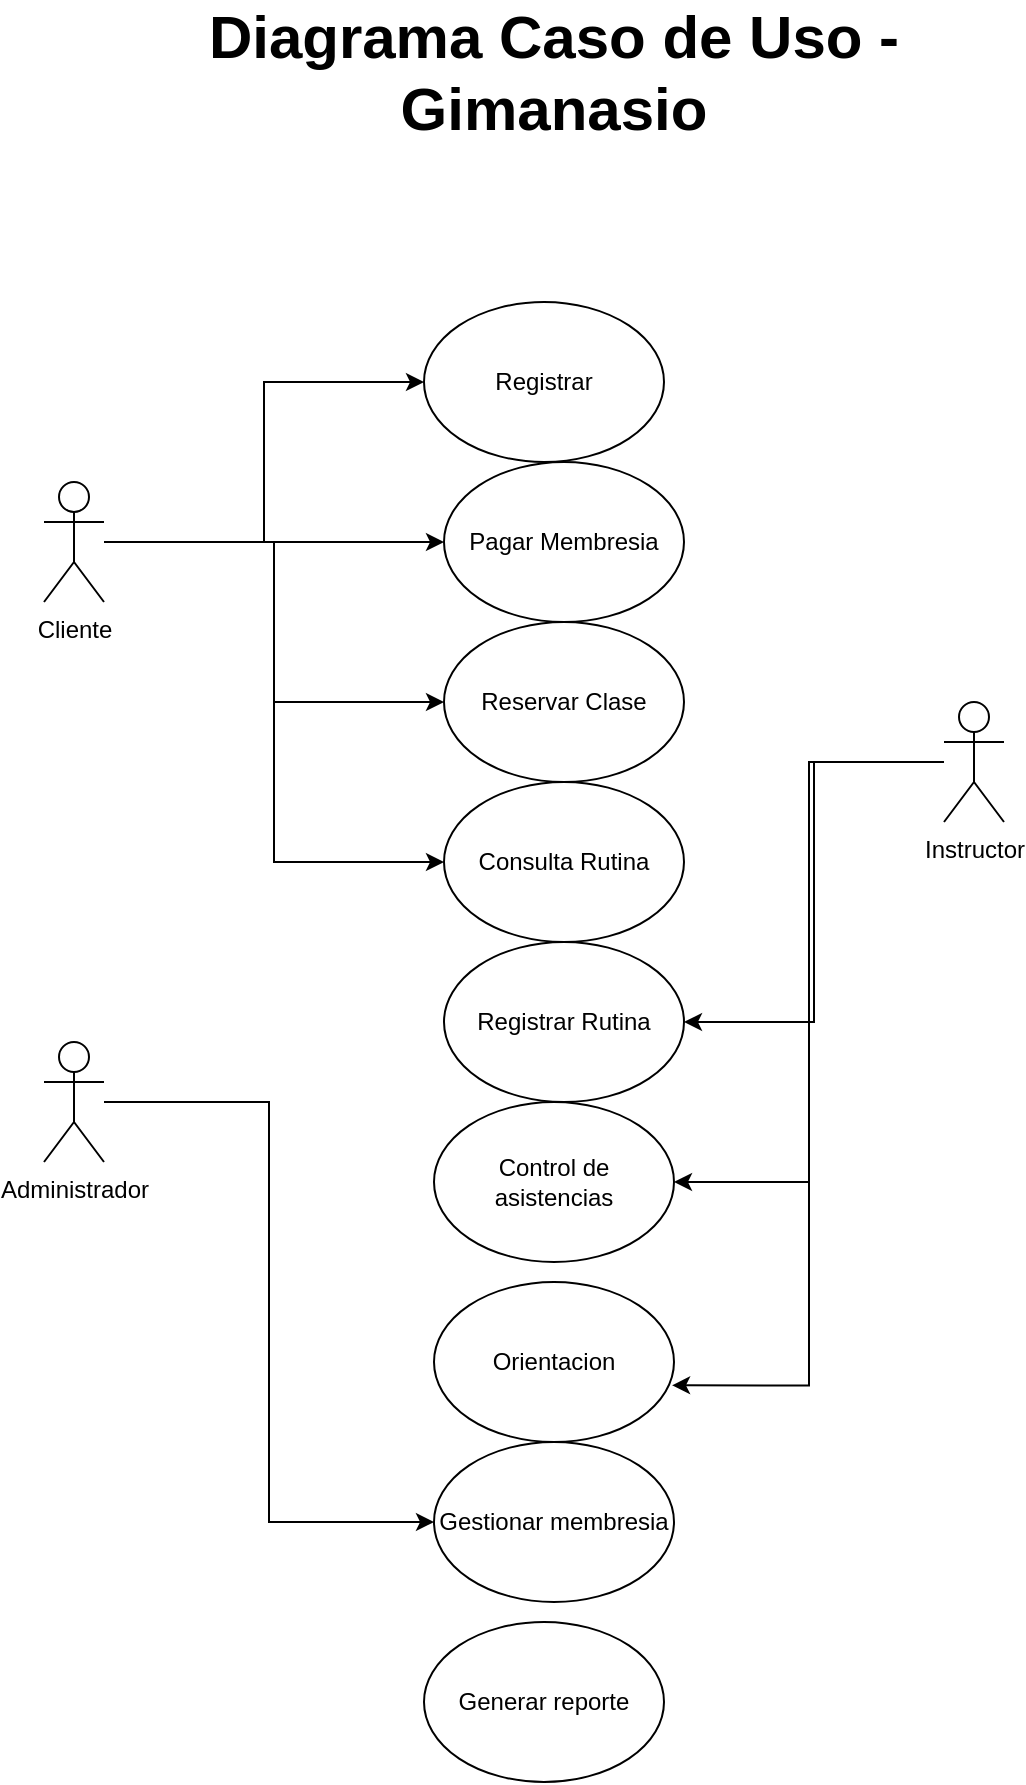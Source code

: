 <mxfile version="28.2.0">
  <diagram name="Página-1" id="ArE37JAOwot2h-FnxOHc">
    <mxGraphModel dx="786" dy="1600" grid="1" gridSize="10" guides="1" tooltips="1" connect="1" arrows="1" fold="1" page="1" pageScale="1" pageWidth="827" pageHeight="1169" math="0" shadow="0">
      <root>
        <mxCell id="0" />
        <mxCell id="1" parent="0" />
        <mxCell id="JQ2NDeTU3FHN8uCCAW2b-1" value="Registrar" style="ellipse;whiteSpace=wrap;html=1;" vertex="1" parent="1">
          <mxGeometry x="310" y="20" width="120" height="80" as="geometry" />
        </mxCell>
        <mxCell id="JQ2NDeTU3FHN8uCCAW2b-13" style="edgeStyle=orthogonalEdgeStyle;rounded=0;orthogonalLoop=1;jettySize=auto;html=1;entryX=0;entryY=0.5;entryDx=0;entryDy=0;" edge="1" parent="1" source="JQ2NDeTU3FHN8uCCAW2b-2" target="JQ2NDeTU3FHN8uCCAW2b-1">
          <mxGeometry relative="1" as="geometry" />
        </mxCell>
        <mxCell id="JQ2NDeTU3FHN8uCCAW2b-14" style="edgeStyle=orthogonalEdgeStyle;rounded=0;orthogonalLoop=1;jettySize=auto;html=1;entryX=0;entryY=0.5;entryDx=0;entryDy=0;" edge="1" parent="1" source="JQ2NDeTU3FHN8uCCAW2b-2" target="JQ2NDeTU3FHN8uCCAW2b-3">
          <mxGeometry relative="1" as="geometry" />
        </mxCell>
        <mxCell id="JQ2NDeTU3FHN8uCCAW2b-15" style="edgeStyle=orthogonalEdgeStyle;rounded=0;orthogonalLoop=1;jettySize=auto;html=1;entryX=0;entryY=0.5;entryDx=0;entryDy=0;" edge="1" parent="1" source="JQ2NDeTU3FHN8uCCAW2b-2" target="JQ2NDeTU3FHN8uCCAW2b-4">
          <mxGeometry relative="1" as="geometry" />
        </mxCell>
        <mxCell id="JQ2NDeTU3FHN8uCCAW2b-16" style="edgeStyle=orthogonalEdgeStyle;rounded=0;orthogonalLoop=1;jettySize=auto;html=1;entryX=0;entryY=0.5;entryDx=0;entryDy=0;" edge="1" parent="1" source="JQ2NDeTU3FHN8uCCAW2b-2" target="JQ2NDeTU3FHN8uCCAW2b-5">
          <mxGeometry relative="1" as="geometry" />
        </mxCell>
        <mxCell id="JQ2NDeTU3FHN8uCCAW2b-2" value="Cliente" style="shape=umlActor;verticalLabelPosition=bottom;verticalAlign=top;html=1;outlineConnect=0;" vertex="1" parent="1">
          <mxGeometry x="120" y="110" width="30" height="60" as="geometry" />
        </mxCell>
        <mxCell id="JQ2NDeTU3FHN8uCCAW2b-3" value="Pagar Membresia" style="ellipse;whiteSpace=wrap;html=1;" vertex="1" parent="1">
          <mxGeometry x="320" y="100" width="120" height="80" as="geometry" />
        </mxCell>
        <mxCell id="JQ2NDeTU3FHN8uCCAW2b-4" value="Reservar Clase" style="ellipse;whiteSpace=wrap;html=1;" vertex="1" parent="1">
          <mxGeometry x="320" y="180" width="120" height="80" as="geometry" />
        </mxCell>
        <mxCell id="JQ2NDeTU3FHN8uCCAW2b-5" value="Consulta Rutina" style="ellipse;whiteSpace=wrap;html=1;" vertex="1" parent="1">
          <mxGeometry x="320" y="260" width="120" height="80" as="geometry" />
        </mxCell>
        <mxCell id="JQ2NDeTU3FHN8uCCAW2b-6" value="Registrar Rutina" style="ellipse;whiteSpace=wrap;html=1;" vertex="1" parent="1">
          <mxGeometry x="320" y="340" width="120" height="80" as="geometry" />
        </mxCell>
        <mxCell id="JQ2NDeTU3FHN8uCCAW2b-7" value="Gestionar membresia&lt;span style=&quot;color: rgba(0, 0, 0, 0); font-family: monospace; font-size: 0px; text-align: start; text-wrap-mode: nowrap;&quot;&gt;%3CmxGraphModel%3E%3Croot%3E%3CmxCell%20id%3D%220%22%2F%3E%3CmxCell%20id%3D%221%22%20parent%3D%220%22%2F%3E%3CmxCell%20id%3D%222%22%20value%3D%22Registrar%20membresia%22%20style%3D%22ellipse%3BwhiteSpace%3Dwrap%3Bhtml%3D1%3B%22%20vertex%3D%221%22%20parent%3D%221%22%3E%3CmxGeometry%20x%3D%22320%22%20y%3D%22340%22%20width%3D%22120%22%20height%3D%2280%22%20as%3D%22geometry%22%2F%3E%3C%2FmxCell%3E%3C%2Froot%3E%3C%2FmxGraphModel%3E&lt;/span&gt;" style="ellipse;whiteSpace=wrap;html=1;" vertex="1" parent="1">
          <mxGeometry x="315" y="590" width="120" height="80" as="geometry" />
        </mxCell>
        <mxCell id="JQ2NDeTU3FHN8uCCAW2b-8" value="Generar reporte" style="ellipse;whiteSpace=wrap;html=1;" vertex="1" parent="1">
          <mxGeometry x="310" y="680" width="120" height="80" as="geometry" />
        </mxCell>
        <mxCell id="JQ2NDeTU3FHN8uCCAW2b-22" style="edgeStyle=orthogonalEdgeStyle;rounded=0;orthogonalLoop=1;jettySize=auto;html=1;entryX=0;entryY=0.5;entryDx=0;entryDy=0;" edge="1" parent="1" source="JQ2NDeTU3FHN8uCCAW2b-9" target="JQ2NDeTU3FHN8uCCAW2b-7">
          <mxGeometry relative="1" as="geometry" />
        </mxCell>
        <mxCell id="JQ2NDeTU3FHN8uCCAW2b-9" value="Administrador" style="shape=umlActor;verticalLabelPosition=bottom;verticalAlign=top;html=1;outlineConnect=0;" vertex="1" parent="1">
          <mxGeometry x="120" y="390" width="30" height="60" as="geometry" />
        </mxCell>
        <mxCell id="JQ2NDeTU3FHN8uCCAW2b-17" style="edgeStyle=orthogonalEdgeStyle;rounded=0;orthogonalLoop=1;jettySize=auto;html=1;entryX=1;entryY=0.5;entryDx=0;entryDy=0;" edge="1" parent="1" source="JQ2NDeTU3FHN8uCCAW2b-10" target="JQ2NDeTU3FHN8uCCAW2b-6">
          <mxGeometry relative="1" as="geometry" />
        </mxCell>
        <mxCell id="JQ2NDeTU3FHN8uCCAW2b-19" style="edgeStyle=orthogonalEdgeStyle;rounded=0;orthogonalLoop=1;jettySize=auto;html=1;entryX=1;entryY=0.5;entryDx=0;entryDy=0;" edge="1" parent="1" source="JQ2NDeTU3FHN8uCCAW2b-10" target="JQ2NDeTU3FHN8uCCAW2b-18">
          <mxGeometry relative="1" as="geometry" />
        </mxCell>
        <mxCell id="JQ2NDeTU3FHN8uCCAW2b-10" value="Instructor" style="shape=umlActor;verticalLabelPosition=bottom;verticalAlign=top;html=1;outlineConnect=0;" vertex="1" parent="1">
          <mxGeometry x="570" y="220" width="30" height="60" as="geometry" />
        </mxCell>
        <mxCell id="JQ2NDeTU3FHN8uCCAW2b-11" value="&lt;font style=&quot;font-size: 30px;&quot;&gt;&lt;b&gt;Diagrama Caso de Uso - Gimanasio&lt;/b&gt;&lt;/font&gt;" style="text;strokeColor=none;align=center;fillColor=none;html=1;verticalAlign=middle;whiteSpace=wrap;rounded=0;" vertex="1" parent="1">
          <mxGeometry x="180" y="-110" width="390" height="30" as="geometry" />
        </mxCell>
        <mxCell id="JQ2NDeTU3FHN8uCCAW2b-18" value="Control de asistencias" style="ellipse;whiteSpace=wrap;html=1;" vertex="1" parent="1">
          <mxGeometry x="315" y="420" width="120" height="80" as="geometry" />
        </mxCell>
        <mxCell id="JQ2NDeTU3FHN8uCCAW2b-20" value="Orientacion" style="ellipse;whiteSpace=wrap;html=1;" vertex="1" parent="1">
          <mxGeometry x="315" y="510" width="120" height="80" as="geometry" />
        </mxCell>
        <mxCell id="JQ2NDeTU3FHN8uCCAW2b-21" style="edgeStyle=orthogonalEdgeStyle;rounded=0;orthogonalLoop=1;jettySize=auto;html=1;entryX=0.992;entryY=0.646;entryDx=0;entryDy=0;entryPerimeter=0;" edge="1" parent="1" source="JQ2NDeTU3FHN8uCCAW2b-10" target="JQ2NDeTU3FHN8uCCAW2b-20">
          <mxGeometry relative="1" as="geometry" />
        </mxCell>
      </root>
    </mxGraphModel>
  </diagram>
</mxfile>
